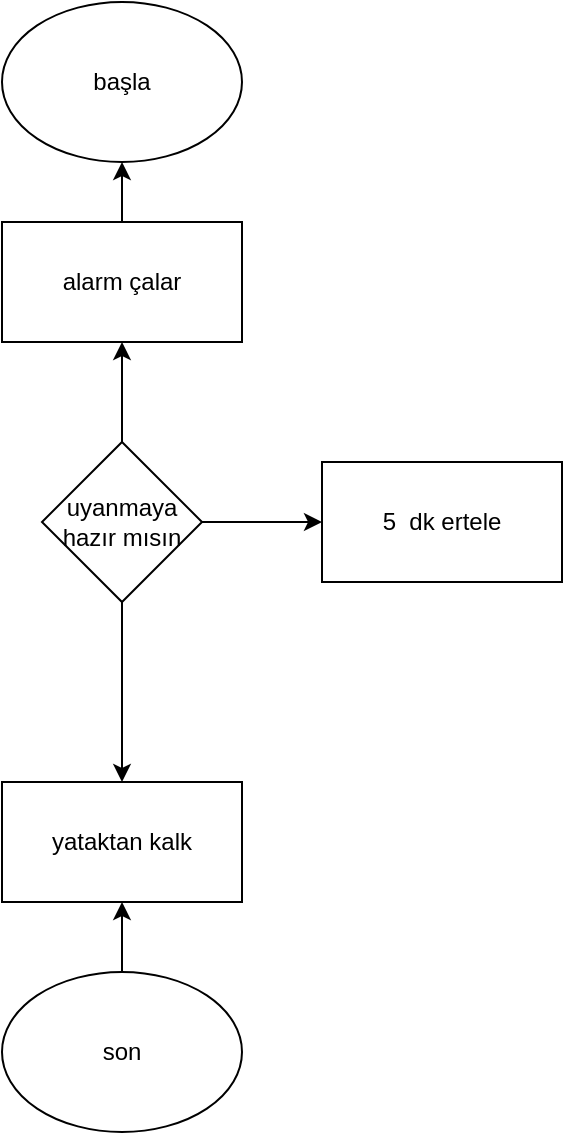 <mxfile version="14.9.3" type="github">
  <diagram id="QLpep0oFrDBtDrmoLbEj" name="Page-1">
    <mxGraphModel dx="702" dy="761" grid="1" gridSize="10" guides="1" tooltips="1" connect="1" arrows="1" fold="1" page="1" pageScale="1" pageWidth="827" pageHeight="1169" math="0" shadow="0">
      <root>
        <mxCell id="0" />
        <mxCell id="1" parent="0" />
        <mxCell id="bvaz4ayScyA6m1sqbYKq-1" value="başla" style="ellipse;whiteSpace=wrap;html=1;" vertex="1" parent="1">
          <mxGeometry x="310" y="20" width="120" height="80" as="geometry" />
        </mxCell>
        <mxCell id="bvaz4ayScyA6m1sqbYKq-9" value="" style="edgeStyle=orthogonalEdgeStyle;rounded=0;orthogonalLoop=1;jettySize=auto;html=1;" edge="1" parent="1" source="bvaz4ayScyA6m1sqbYKq-2" target="bvaz4ayScyA6m1sqbYKq-1">
          <mxGeometry relative="1" as="geometry" />
        </mxCell>
        <mxCell id="bvaz4ayScyA6m1sqbYKq-2" value="alarm çalar" style="rounded=0;whiteSpace=wrap;html=1;" vertex="1" parent="1">
          <mxGeometry x="310" y="130" width="120" height="60" as="geometry" />
        </mxCell>
        <mxCell id="bvaz4ayScyA6m1sqbYKq-5" value="" style="edgeStyle=orthogonalEdgeStyle;rounded=0;orthogonalLoop=1;jettySize=auto;html=1;" edge="1" parent="1" source="bvaz4ayScyA6m1sqbYKq-3" target="bvaz4ayScyA6m1sqbYKq-4">
          <mxGeometry relative="1" as="geometry" />
        </mxCell>
        <mxCell id="bvaz4ayScyA6m1sqbYKq-7" value="" style="edgeStyle=orthogonalEdgeStyle;rounded=0;orthogonalLoop=1;jettySize=auto;html=1;" edge="1" parent="1" source="bvaz4ayScyA6m1sqbYKq-3" target="bvaz4ayScyA6m1sqbYKq-6">
          <mxGeometry relative="1" as="geometry" />
        </mxCell>
        <mxCell id="bvaz4ayScyA6m1sqbYKq-8" value="" style="edgeStyle=orthogonalEdgeStyle;rounded=0;orthogonalLoop=1;jettySize=auto;html=1;" edge="1" parent="1" source="bvaz4ayScyA6m1sqbYKq-3" target="bvaz4ayScyA6m1sqbYKq-2">
          <mxGeometry relative="1" as="geometry" />
        </mxCell>
        <mxCell id="bvaz4ayScyA6m1sqbYKq-3" value="uyanmaya hazır mısın" style="rhombus;whiteSpace=wrap;html=1;" vertex="1" parent="1">
          <mxGeometry x="330" y="240" width="80" height="80" as="geometry" />
        </mxCell>
        <mxCell id="bvaz4ayScyA6m1sqbYKq-4" value="5&amp;nbsp; dk ertele" style="whiteSpace=wrap;html=1;" vertex="1" parent="1">
          <mxGeometry x="470" y="250" width="120" height="60" as="geometry" />
        </mxCell>
        <mxCell id="bvaz4ayScyA6m1sqbYKq-6" value="yataktan kalk" style="whiteSpace=wrap;html=1;" vertex="1" parent="1">
          <mxGeometry x="310" y="410" width="120" height="60" as="geometry" />
        </mxCell>
        <mxCell id="bvaz4ayScyA6m1sqbYKq-11" value="" style="edgeStyle=orthogonalEdgeStyle;rounded=0;orthogonalLoop=1;jettySize=auto;html=1;" edge="1" parent="1" source="bvaz4ayScyA6m1sqbYKq-10" target="bvaz4ayScyA6m1sqbYKq-6">
          <mxGeometry relative="1" as="geometry" />
        </mxCell>
        <mxCell id="bvaz4ayScyA6m1sqbYKq-10" value="son" style="ellipse;whiteSpace=wrap;html=1;" vertex="1" parent="1">
          <mxGeometry x="310" y="505" width="120" height="80" as="geometry" />
        </mxCell>
      </root>
    </mxGraphModel>
  </diagram>
</mxfile>
